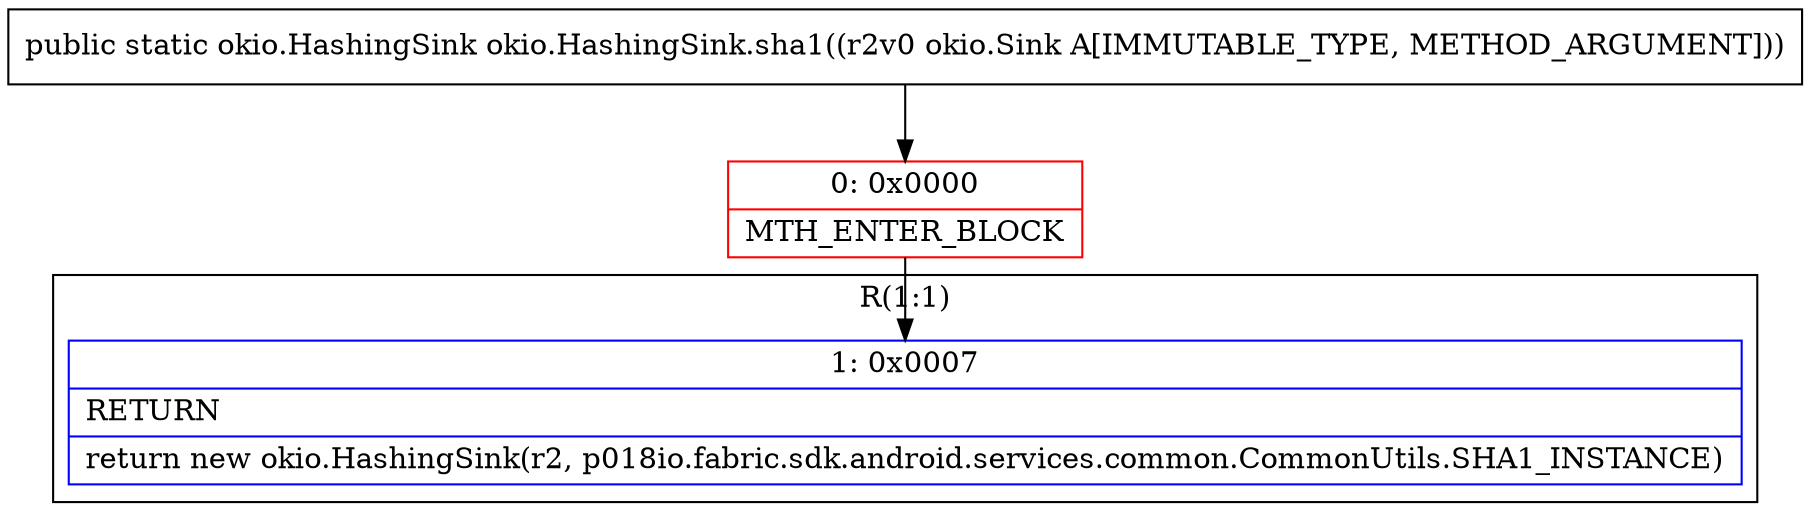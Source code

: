 digraph "CFG forokio.HashingSink.sha1(Lokio\/Sink;)Lokio\/HashingSink;" {
subgraph cluster_Region_1305099887 {
label = "R(1:1)";
node [shape=record,color=blue];
Node_1 [shape=record,label="{1\:\ 0x0007|RETURN\l|return new okio.HashingSink(r2, p018io.fabric.sdk.android.services.common.CommonUtils.SHA1_INSTANCE)\l}"];
}
Node_0 [shape=record,color=red,label="{0\:\ 0x0000|MTH_ENTER_BLOCK\l}"];
MethodNode[shape=record,label="{public static okio.HashingSink okio.HashingSink.sha1((r2v0 okio.Sink A[IMMUTABLE_TYPE, METHOD_ARGUMENT])) }"];
MethodNode -> Node_0;
Node_0 -> Node_1;
}

